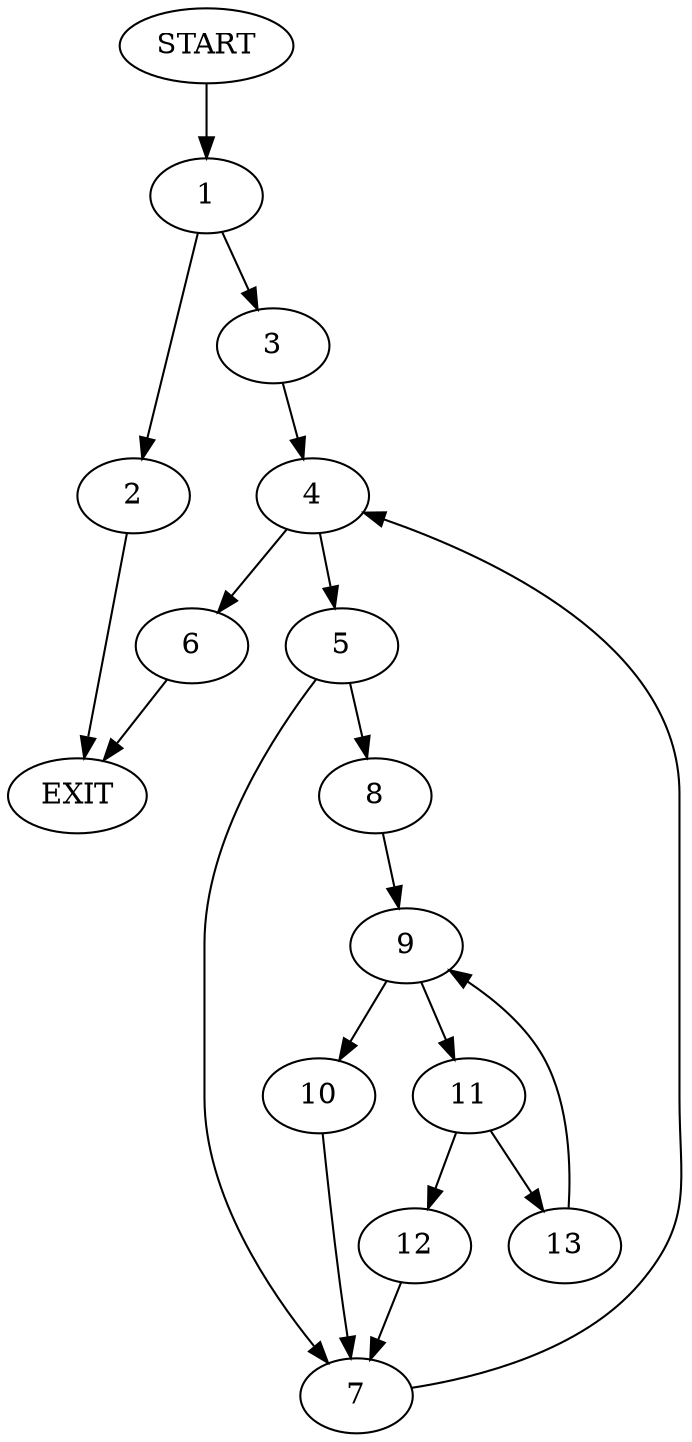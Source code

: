 digraph {
0 [label="START"]
14 [label="EXIT"]
0 -> 1
1 -> 2
1 -> 3
3 -> 4
2 -> 14
4 -> 5
4 -> 6
5 -> 7
5 -> 8
6 -> 14
7 -> 4
8 -> 9
9 -> 10
9 -> 11
11 -> 12
11 -> 13
10 -> 7
12 -> 7
13 -> 9
}
